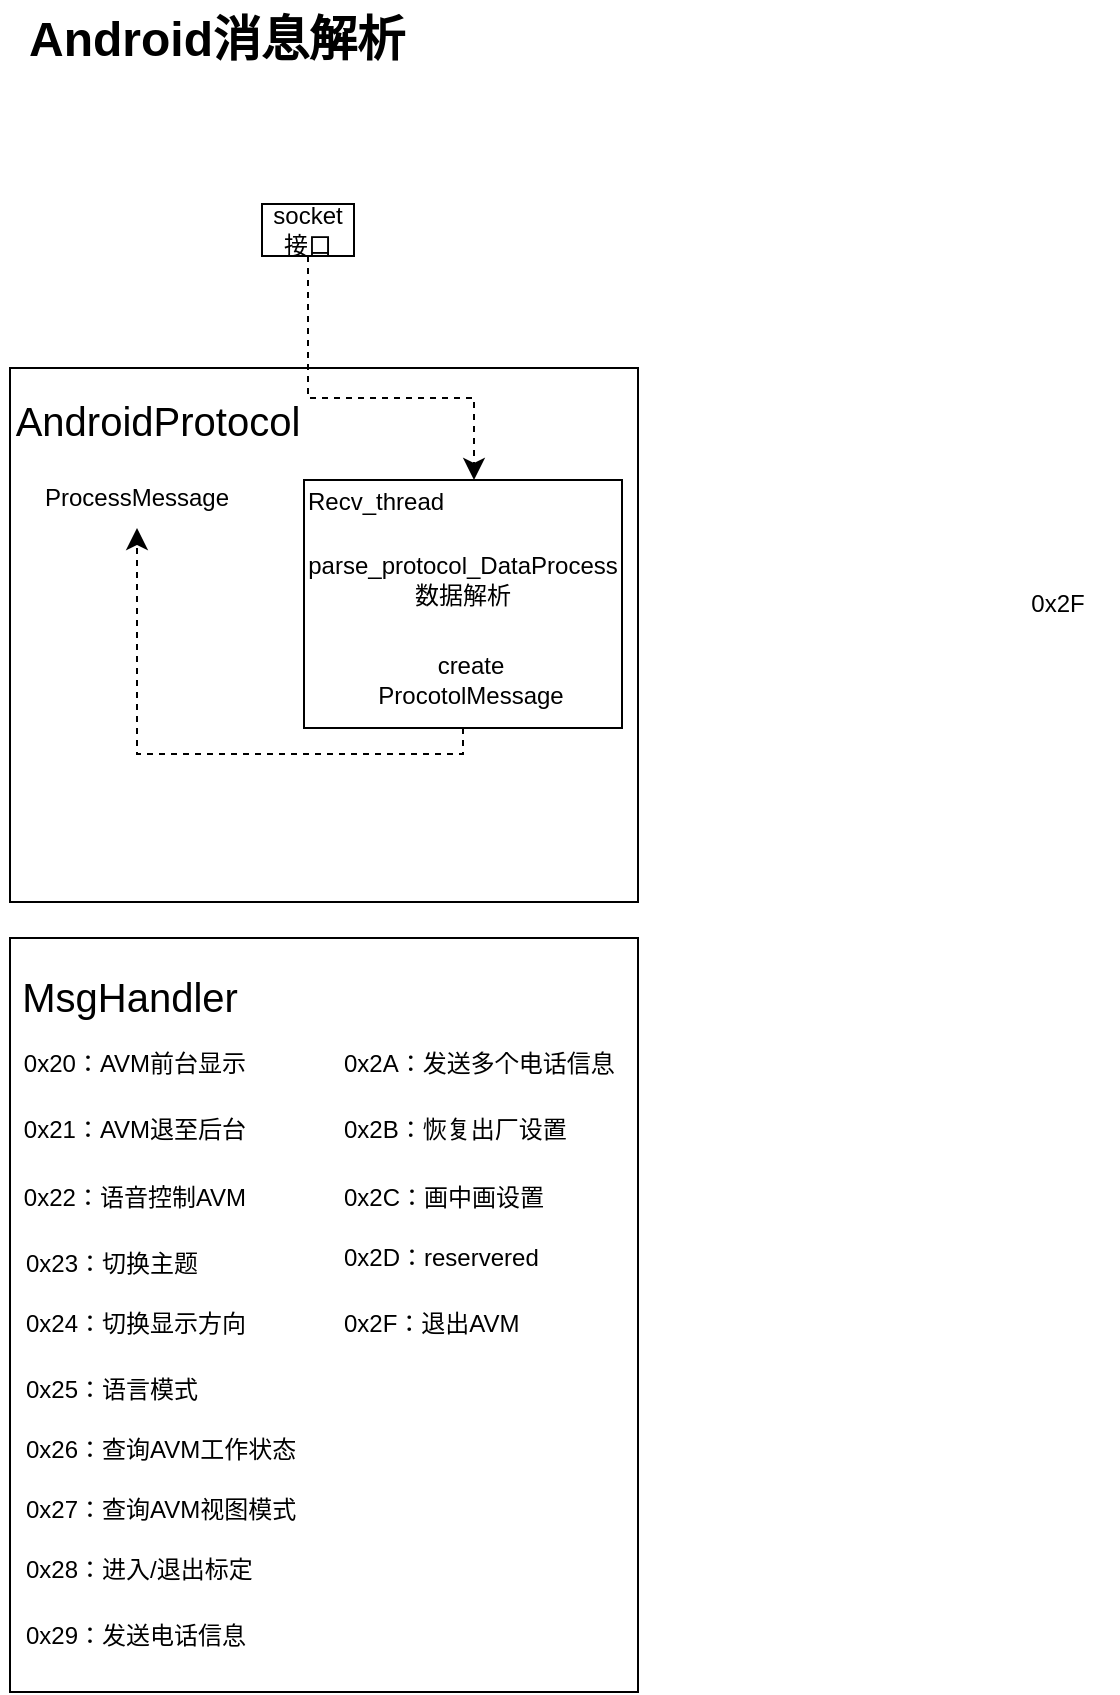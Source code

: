 <mxfile version="22.1.11" type="github">
  <diagram name="第 1 页" id="gJ-0IFceFZDGzHO0j6Qg">
    <mxGraphModel dx="425" dy="359" grid="0" gridSize="10" guides="1" tooltips="1" connect="1" arrows="1" fold="1" page="1" pageScale="1" pageWidth="827" pageHeight="1169" math="0" shadow="0">
      <root>
        <mxCell id="0" />
        <mxCell id="1" parent="0" />
        <mxCell id="mgaB8ZRoU7k9B6jFIUm_-3" value="Android消息解析" style="text;strokeColor=none;fillColor=none;html=1;fontSize=24;fontStyle=1;verticalAlign=middle;align=center;" parent="1" vertex="1">
          <mxGeometry x="100" y="43" width="100" height="40" as="geometry" />
        </mxCell>
        <mxCell id="nlna6v_LmmTtRzZrwIii-7" value="0x2A" style="text;html=1;strokeColor=none;fillColor=none;align=center;verticalAlign=middle;whiteSpace=wrap;rounded=0;" vertex="1" parent="1">
          <mxGeometry x="219" y="560" width="60" height="30" as="geometry" />
        </mxCell>
        <mxCell id="nlna6v_LmmTtRzZrwIii-21" value="0x2F" style="text;html=1;strokeColor=none;fillColor=none;align=center;verticalAlign=middle;whiteSpace=wrap;rounded=0;" vertex="1" parent="1">
          <mxGeometry x="541" y="330" width="60" height="30" as="geometry" />
        </mxCell>
        <mxCell id="nlna6v_LmmTtRzZrwIii-23" value="" style="rounded=0;whiteSpace=wrap;html=1;" vertex="1" parent="1">
          <mxGeometry x="47" y="512" width="314" height="377" as="geometry" />
        </mxCell>
        <mxCell id="nlna6v_LmmTtRzZrwIii-25" value="MsgHandler" style="text;html=1;strokeColor=none;fillColor=none;align=center;verticalAlign=middle;whiteSpace=wrap;rounded=0;fontSize=20;" vertex="1" parent="1">
          <mxGeometry x="62" y="515" width="90" height="52" as="geometry" />
        </mxCell>
        <mxCell id="nlna6v_LmmTtRzZrwIii-26" value="0x20：AVM前台显示" style="text;html=1;strokeColor=none;fillColor=none;align=center;verticalAlign=middle;whiteSpace=wrap;rounded=0;" vertex="1" parent="1">
          <mxGeometry x="42" y="560" width="135" height="30" as="geometry" />
        </mxCell>
        <mxCell id="nlna6v_LmmTtRzZrwIii-27" value="0x21：AVM退至后台" style="text;html=1;strokeColor=none;fillColor=none;align=center;verticalAlign=middle;whiteSpace=wrap;rounded=0;" vertex="1" parent="1">
          <mxGeometry x="42" y="593" width="135" height="30" as="geometry" />
        </mxCell>
        <mxCell id="nlna6v_LmmTtRzZrwIii-28" value="0x22：语音控制AVM" style="text;html=1;strokeColor=none;fillColor=none;align=center;verticalAlign=middle;whiteSpace=wrap;rounded=0;" vertex="1" parent="1">
          <mxGeometry x="42" y="627" width="135" height="30" as="geometry" />
        </mxCell>
        <mxCell id="nlna6v_LmmTtRzZrwIii-29" value="0x23：切换主题" style="text;html=1;strokeColor=none;fillColor=none;align=left;verticalAlign=middle;whiteSpace=wrap;rounded=0;" vertex="1" parent="1">
          <mxGeometry x="53" y="660" width="135" height="30" as="geometry" />
        </mxCell>
        <mxCell id="nlna6v_LmmTtRzZrwIii-30" value="0x24：切换显示方向" style="text;html=1;strokeColor=none;fillColor=none;align=left;verticalAlign=middle;whiteSpace=wrap;rounded=0;" vertex="1" parent="1">
          <mxGeometry x="53" y="690" width="135" height="30" as="geometry" />
        </mxCell>
        <mxCell id="nlna6v_LmmTtRzZrwIii-31" value="0x25：语言模式" style="text;html=1;strokeColor=none;fillColor=none;align=left;verticalAlign=middle;whiteSpace=wrap;rounded=0;" vertex="1" parent="1">
          <mxGeometry x="53" y="723" width="135" height="30" as="geometry" />
        </mxCell>
        <mxCell id="nlna6v_LmmTtRzZrwIii-32" value="0x26：查询AVM工作状态" style="text;html=1;strokeColor=none;fillColor=none;align=left;verticalAlign=middle;whiteSpace=wrap;rounded=0;" vertex="1" parent="1">
          <mxGeometry x="53" y="753" width="147" height="30" as="geometry" />
        </mxCell>
        <mxCell id="nlna6v_LmmTtRzZrwIii-33" value="0x27：查询AVM视图模式" style="text;html=1;strokeColor=none;fillColor=none;align=left;verticalAlign=middle;whiteSpace=wrap;rounded=0;" vertex="1" parent="1">
          <mxGeometry x="53" y="783" width="146" height="30" as="geometry" />
        </mxCell>
        <mxCell id="nlna6v_LmmTtRzZrwIii-35" value="0x28：进入/退出标定" style="text;html=1;strokeColor=none;fillColor=none;align=left;verticalAlign=middle;whiteSpace=wrap;rounded=0;" vertex="1" parent="1">
          <mxGeometry x="53" y="813" width="135" height="30" as="geometry" />
        </mxCell>
        <mxCell id="nlna6v_LmmTtRzZrwIii-36" value="0x29：发送电话信息" style="text;html=1;strokeColor=none;fillColor=none;align=left;verticalAlign=middle;whiteSpace=wrap;rounded=0;" vertex="1" parent="1">
          <mxGeometry x="53" y="846" width="135" height="30" as="geometry" />
        </mxCell>
        <mxCell id="nlna6v_LmmTtRzZrwIii-37" value="0x2A：发送多个电话信息" style="text;html=1;strokeColor=none;fillColor=none;align=left;verticalAlign=middle;whiteSpace=wrap;rounded=0;" vertex="1" parent="1">
          <mxGeometry x="212" y="560" width="140" height="30" as="geometry" />
        </mxCell>
        <mxCell id="nlna6v_LmmTtRzZrwIii-38" value="0x2B：恢复出厂设置" style="text;html=1;strokeColor=none;fillColor=none;align=left;verticalAlign=middle;whiteSpace=wrap;rounded=0;" vertex="1" parent="1">
          <mxGeometry x="212" y="593" width="135" height="30" as="geometry" />
        </mxCell>
        <mxCell id="nlna6v_LmmTtRzZrwIii-39" value="0x2C：画中画设置" style="text;html=1;strokeColor=none;fillColor=none;align=left;verticalAlign=middle;whiteSpace=wrap;rounded=0;" vertex="1" parent="1">
          <mxGeometry x="212" y="627" width="135" height="30" as="geometry" />
        </mxCell>
        <mxCell id="nlna6v_LmmTtRzZrwIii-40" value="0x2D：reservered" style="text;html=1;strokeColor=none;fillColor=none;align=left;verticalAlign=middle;whiteSpace=wrap;rounded=0;" vertex="1" parent="1">
          <mxGeometry x="212" y="657" width="135" height="30" as="geometry" />
        </mxCell>
        <mxCell id="nlna6v_LmmTtRzZrwIii-41" value="0x2F：退出AVM" style="text;html=1;strokeColor=none;fillColor=none;align=left;verticalAlign=middle;whiteSpace=wrap;rounded=0;" vertex="1" parent="1">
          <mxGeometry x="212" y="690" width="135" height="30" as="geometry" />
        </mxCell>
        <mxCell id="nlna6v_LmmTtRzZrwIii-43" value="socket接口" style="rounded=0;whiteSpace=wrap;html=1;" vertex="1" parent="1">
          <mxGeometry x="173" y="145" width="46" height="26" as="geometry" />
        </mxCell>
        <mxCell id="nlna6v_LmmTtRzZrwIii-44" value="" style="rounded=0;whiteSpace=wrap;html=1;" vertex="1" parent="1">
          <mxGeometry x="47" y="227" width="314" height="267" as="geometry" />
        </mxCell>
        <mxCell id="nlna6v_LmmTtRzZrwIii-46" value="AndroidProtocol" style="text;html=1;strokeColor=none;fillColor=none;align=center;verticalAlign=middle;whiteSpace=wrap;rounded=0;fontSize=20;" vertex="1" parent="1">
          <mxGeometry x="75.5" y="227" width="90" height="52" as="geometry" />
        </mxCell>
        <mxCell id="nlna6v_LmmTtRzZrwIii-47" value="ProcessMessage" style="text;html=1;strokeColor=none;fillColor=none;align=center;verticalAlign=middle;whiteSpace=wrap;rounded=0;" vertex="1" parent="1">
          <mxGeometry x="47" y="277" width="127" height="30" as="geometry" />
        </mxCell>
        <mxCell id="nlna6v_LmmTtRzZrwIii-49" value="" style="rounded=0;whiteSpace=wrap;html=1;" vertex="1" parent="1">
          <mxGeometry x="194" y="283" width="159" height="124" as="geometry" />
        </mxCell>
        <mxCell id="nlna6v_LmmTtRzZrwIii-50" value="Recv_thread" style="text;html=1;strokeColor=none;fillColor=none;align=left;verticalAlign=middle;whiteSpace=wrap;rounded=0;" vertex="1" parent="1">
          <mxGeometry x="194" y="279" width="186" height="30" as="geometry" />
        </mxCell>
        <mxCell id="nlna6v_LmmTtRzZrwIii-52" value="" style="edgeStyle=elbowEdgeStyle;elbow=vertical;endArrow=classic;html=1;curved=0;rounded=0;endSize=8;startSize=8;exitX=0.5;exitY=1;exitDx=0;exitDy=0;dashed=1;" edge="1" parent="1" source="nlna6v_LmmTtRzZrwIii-43" target="nlna6v_LmmTtRzZrwIii-49">
          <mxGeometry width="50" height="50" relative="1" as="geometry">
            <mxPoint x="211" y="247" as="sourcePoint" />
            <mxPoint x="261" y="197" as="targetPoint" />
            <Array as="points">
              <mxPoint x="279" y="242" />
            </Array>
          </mxGeometry>
        </mxCell>
        <mxCell id="nlna6v_LmmTtRzZrwIii-54" value="parse_protocol_DataProcess&lt;br&gt;数据解析" style="text;html=1;strokeColor=none;fillColor=none;align=center;verticalAlign=middle;whiteSpace=wrap;rounded=0;" vertex="1" parent="1">
          <mxGeometry x="215" y="318" width="117" height="30" as="geometry" />
        </mxCell>
        <mxCell id="nlna6v_LmmTtRzZrwIii-55" value="create ProcotolMessage" style="text;html=1;strokeColor=none;fillColor=none;align=center;verticalAlign=middle;whiteSpace=wrap;rounded=0;" vertex="1" parent="1">
          <mxGeometry x="219" y="368" width="117" height="30" as="geometry" />
        </mxCell>
        <mxCell id="nlna6v_LmmTtRzZrwIii-56" value="" style="edgeStyle=elbowEdgeStyle;elbow=vertical;endArrow=classic;html=1;curved=0;rounded=0;endSize=8;startSize=8;exitX=0.5;exitY=1;exitDx=0;exitDy=0;entryX=0.5;entryY=1;entryDx=0;entryDy=0;dashed=1;" edge="1" parent="1" source="nlna6v_LmmTtRzZrwIii-49" target="nlna6v_LmmTtRzZrwIii-47">
          <mxGeometry width="50" height="50" relative="1" as="geometry">
            <mxPoint x="109" y="453" as="sourcePoint" />
            <mxPoint x="159" y="403" as="targetPoint" />
            <Array as="points">
              <mxPoint x="193" y="420" />
            </Array>
          </mxGeometry>
        </mxCell>
      </root>
    </mxGraphModel>
  </diagram>
</mxfile>
